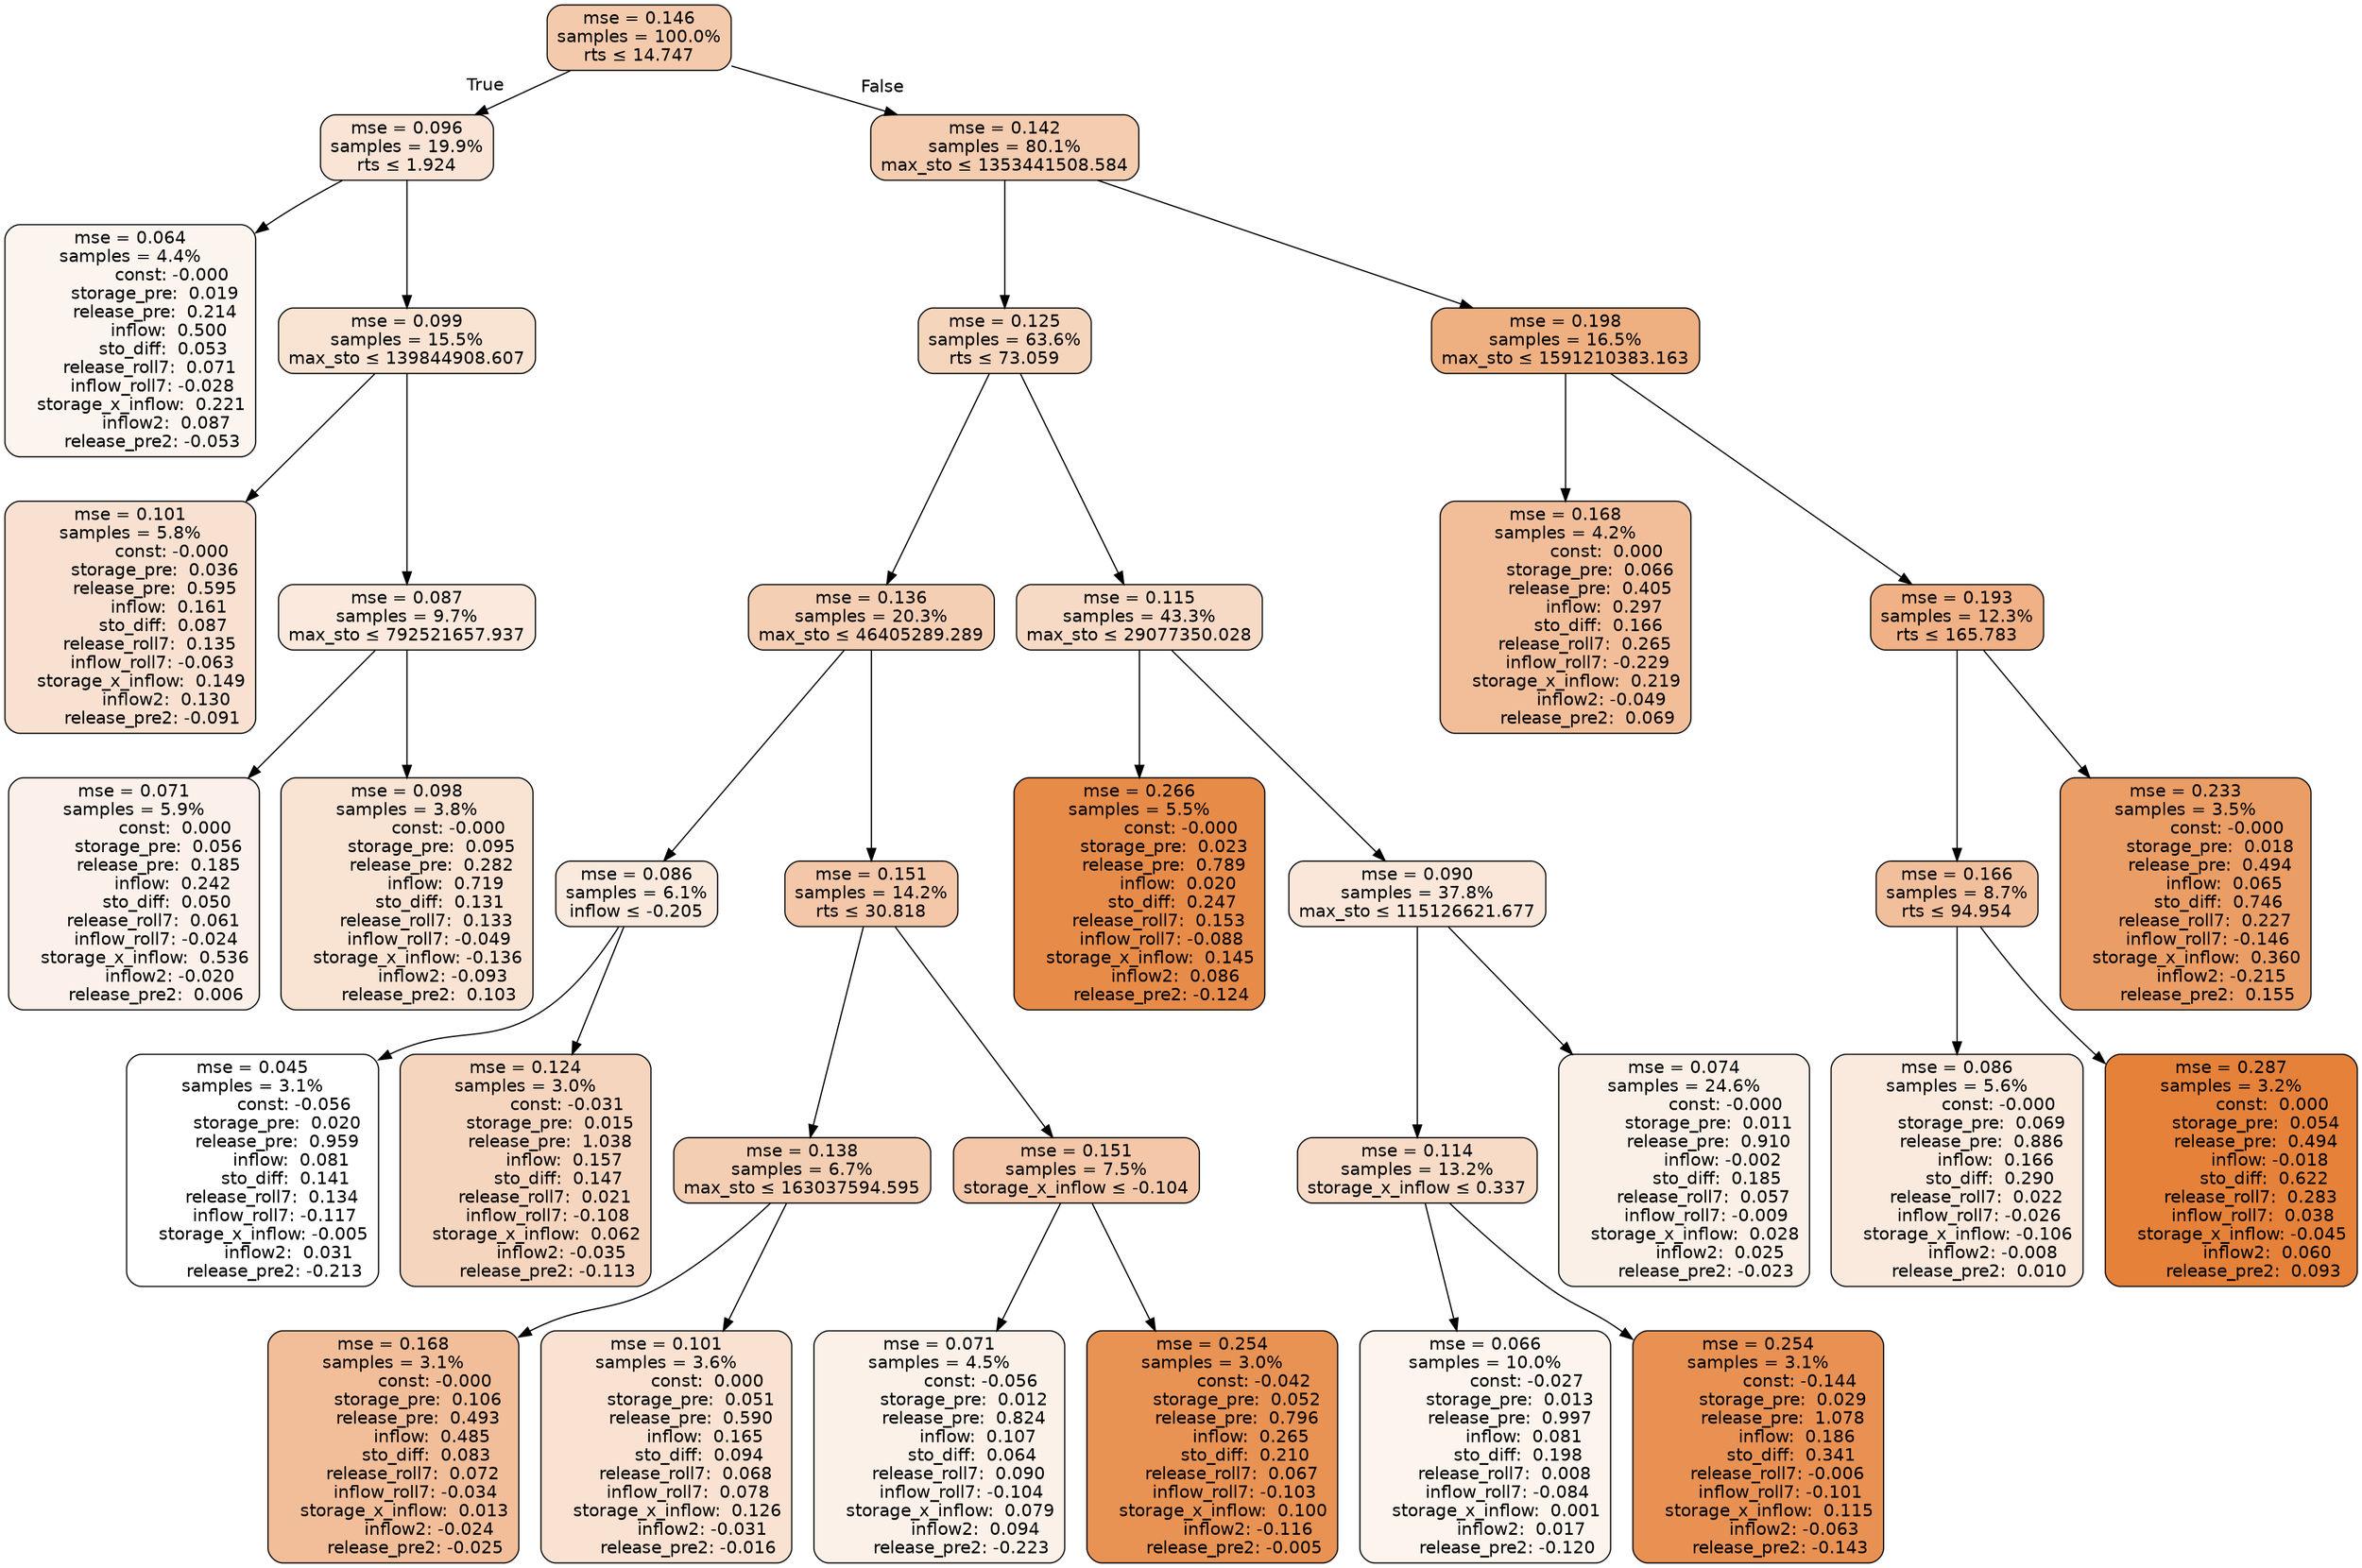 digraph tree {
bgcolor="transparent"
node [shape=rectangle, style="filled, rounded", color="black", fontname=helvetica] ;
edge [fontname=helvetica] ;
	"0" [label="mse = 0.146
samples = 100.0%
rts &le; 14.747", fillcolor="#f4caac"]
	"1" [label="mse = 0.096
samples = 19.9%
rts &le; 1.924", fillcolor="#f9e4d5"]
	"2" [label="mse = 0.064
samples = 4.4%
               const: -0.000
         storage_pre:  0.019
         release_pre:  0.214
              inflow:  0.500
            sto_diff:  0.053
       release_roll7:  0.071
        inflow_roll7: -0.028
    storage_x_inflow:  0.221
             inflow2:  0.087
        release_pre2: -0.053", fillcolor="#fcf4ef"]
	"3" [label="mse = 0.099
samples = 15.5%
max_sto &le; 139844908.607", fillcolor="#f9e3d3"]
	"4" [label="mse = 0.101
samples = 5.8%
               const: -0.000
         storage_pre:  0.036
         release_pre:  0.595
              inflow:  0.161
            sto_diff:  0.087
       release_roll7:  0.135
        inflow_roll7: -0.063
    storage_x_inflow:  0.149
             inflow2:  0.130
        release_pre2: -0.091", fillcolor="#f8e1d1"]
	"5" [label="mse = 0.087
samples = 9.7%
max_sto &le; 792521657.937", fillcolor="#fae9dc"]
	"6" [label="mse = 0.071
samples = 5.9%
               const:  0.000
         storage_pre:  0.056
         release_pre:  0.185
              inflow:  0.242
            sto_diff:  0.050
       release_roll7:  0.061
        inflow_roll7: -0.024
    storage_x_inflow:  0.536
             inflow2: -0.020
        release_pre2:  0.006", fillcolor="#fcf1ea"]
	"7" [label="mse = 0.098
samples = 3.8%
               const: -0.000
         storage_pre:  0.095
         release_pre:  0.282
              inflow:  0.719
            sto_diff:  0.131
       release_roll7:  0.133
        inflow_roll7: -0.049
    storage_x_inflow: -0.136
             inflow2: -0.093
        release_pre2:  0.103", fillcolor="#f9e3d3"]
	"8" [label="mse = 0.142
samples = 80.1%
max_sto &le; 1353441508.584", fillcolor="#f4ccaf"]
	"9" [label="mse = 0.125
samples = 63.6%
rts &le; 73.059", fillcolor="#f6d5bd"]
	"10" [label="mse = 0.136
samples = 20.3%
max_sto &le; 46405289.289", fillcolor="#f5cfb4"]
	"11" [label="mse = 0.086
samples = 6.1%
inflow &le; -0.205", fillcolor="#fae9dd"]
	"12" [label="mse = 0.045
samples = 3.1%
               const: -0.056
         storage_pre:  0.020
         release_pre:  0.959
              inflow:  0.081
            sto_diff:  0.141
       release_roll7:  0.134
        inflow_roll7: -0.117
    storage_x_inflow: -0.005
             inflow2:  0.031
        release_pre2: -0.213", fillcolor="#ffffff"]
	"13" [label="mse = 0.124
samples = 3.0%
               const: -0.031
         storage_pre:  0.015
         release_pre:  1.038
              inflow:  0.157
            sto_diff:  0.147
       release_roll7:  0.021
        inflow_roll7: -0.108
    storage_x_inflow:  0.062
             inflow2: -0.035
        release_pre2: -0.113", fillcolor="#f6d5be"]
	"14" [label="mse = 0.151
samples = 14.2%
rts &le; 30.818", fillcolor="#f3c7a8"]
	"15" [label="mse = 0.138
samples = 6.7%
max_sto &le; 163037594.595", fillcolor="#f4ceb2"]
	"16" [label="mse = 0.168
samples = 3.1%
               const: -0.000
         storage_pre:  0.106
         release_pre:  0.493
              inflow:  0.485
            sto_diff:  0.083
       release_roll7:  0.072
        inflow_roll7: -0.034
    storage_x_inflow:  0.013
             inflow2: -0.024
        release_pre2: -0.025", fillcolor="#f1be99"]
	"17" [label="mse = 0.101
samples = 3.6%
               const:  0.000
         storage_pre:  0.051
         release_pre:  0.590
              inflow:  0.165
            sto_diff:  0.094
       release_roll7:  0.068
        inflow_roll7:  0.078
    storage_x_inflow:  0.126
             inflow2: -0.031
        release_pre2: -0.016", fillcolor="#f9e2d1"]
	"18" [label="mse = 0.151
samples = 7.5%
storage_x_inflow &le; -0.104", fillcolor="#f3c7a8"]
	"19" [label="mse = 0.071
samples = 4.5%
               const: -0.056
         storage_pre:  0.012
         release_pre:  0.824
              inflow:  0.107
            sto_diff:  0.064
       release_roll7:  0.090
        inflow_roll7: -0.104
    storage_x_inflow:  0.079
             inflow2:  0.094
        release_pre2: -0.223", fillcolor="#fcf1e9"]
	"20" [label="mse = 0.254
samples = 3.0%
               const: -0.042
         storage_pre:  0.052
         release_pre:  0.796
              inflow:  0.265
            sto_diff:  0.210
       release_roll7:  0.067
        inflow_roll7: -0.103
    storage_x_inflow:  0.100
             inflow2: -0.116
        release_pre2: -0.005", fillcolor="#e89253"]
	"21" [label="mse = 0.115
samples = 43.3%
max_sto &le; 29077350.028", fillcolor="#f7dac5"]
	"22" [label="mse = 0.266
samples = 5.5%
               const: -0.000
         storage_pre:  0.023
         release_pre:  0.789
              inflow:  0.020
            sto_diff:  0.247
       release_roll7:  0.153
        inflow_roll7: -0.088
    storage_x_inflow:  0.145
             inflow2:  0.086
        release_pre2: -0.124", fillcolor="#e78b49"]
	"23" [label="mse = 0.090
samples = 37.8%
max_sto &le; 115126621.677", fillcolor="#fae7da"]
	"24" [label="mse = 0.114
samples = 13.2%
storage_x_inflow &le; 0.337", fillcolor="#f7dbc6"]
	"25" [label="mse = 0.066
samples = 10.0%
               const: -0.027
         storage_pre:  0.013
         release_pre:  0.997
              inflow:  0.081
            sto_diff:  0.198
       release_roll7:  0.008
        inflow_roll7: -0.084
    storage_x_inflow:  0.001
             inflow2:  0.017
        release_pre2: -0.120", fillcolor="#fcf4ed"]
	"26" [label="mse = 0.254
samples = 3.1%
               const: -0.144
         storage_pre:  0.029
         release_pre:  1.078
              inflow:  0.186
            sto_diff:  0.341
       release_roll7: -0.006
        inflow_roll7: -0.101
    storage_x_inflow:  0.115
             inflow2: -0.063
        release_pre2: -0.143", fillcolor="#e89153"]
	"27" [label="mse = 0.074
samples = 24.6%
               const: -0.000
         storage_pre:  0.011
         release_pre:  0.910
              inflow: -0.002
            sto_diff:  0.185
       release_roll7:  0.057
        inflow_roll7: -0.009
    storage_x_inflow:  0.028
             inflow2:  0.025
        release_pre2: -0.023", fillcolor="#fbf0e7"]
	"28" [label="mse = 0.198
samples = 16.5%
max_sto &le; 1591210383.163", fillcolor="#eeaf81"]
	"29" [label="mse = 0.168
samples = 4.2%
               const:  0.000
         storage_pre:  0.066
         release_pre:  0.405
              inflow:  0.297
            sto_diff:  0.166
       release_roll7:  0.265
        inflow_roll7: -0.229
    storage_x_inflow:  0.219
             inflow2: -0.049
        release_pre2:  0.069", fillcolor="#f1be99"]
	"30" [label="mse = 0.193
samples = 12.3%
rts &le; 165.783", fillcolor="#efb185"]
	"31" [label="mse = 0.166
samples = 8.7%
rts &le; 94.954", fillcolor="#f1bf9b"]
	"32" [label="mse = 0.086
samples = 5.6%
               const: -0.000
         storage_pre:  0.069
         release_pre:  0.886
              inflow:  0.166
            sto_diff:  0.290
       release_roll7:  0.022
        inflow_roll7: -0.026
    storage_x_inflow: -0.106
             inflow2: -0.008
        release_pre2:  0.010", fillcolor="#fae9dd"]
	"33" [label="mse = 0.287
samples = 3.2%
               const:  0.000
         storage_pre:  0.054
         release_pre:  0.494
              inflow: -0.018
            sto_diff:  0.622
       release_roll7:  0.283
        inflow_roll7:  0.038
    storage_x_inflow: -0.045
             inflow2:  0.060
        release_pre2:  0.093", fillcolor="#e58139"]
	"34" [label="mse = 0.233
samples = 3.5%
               const: -0.000
         storage_pre:  0.018
         release_pre:  0.494
              inflow:  0.065
            sto_diff:  0.746
       release_roll7:  0.227
        inflow_roll7: -0.146
    storage_x_inflow:  0.360
             inflow2: -0.215
        release_pre2:  0.155", fillcolor="#ea9d65"]

	"0" -> "1" [labeldistance=2.5, labelangle=45, headlabel="True"]
	"1" -> "2"
	"1" -> "3"
	"3" -> "4"
	"3" -> "5"
	"5" -> "6"
	"5" -> "7"
	"0" -> "8" [labeldistance=2.5, labelangle=-45, headlabel="False"]
	"8" -> "9"
	"9" -> "10"
	"10" -> "11"
	"11" -> "12"
	"11" -> "13"
	"10" -> "14"
	"14" -> "15"
	"15" -> "16"
	"15" -> "17"
	"14" -> "18"
	"18" -> "19"
	"18" -> "20"
	"9" -> "21"
	"21" -> "22"
	"21" -> "23"
	"23" -> "24"
	"24" -> "25"
	"24" -> "26"
	"23" -> "27"
	"8" -> "28"
	"28" -> "29"
	"28" -> "30"
	"30" -> "31"
	"31" -> "32"
	"31" -> "33"
	"30" -> "34"
}
